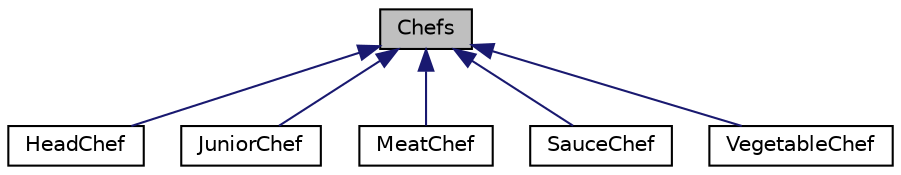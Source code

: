 digraph "Chefs"
{
 // LATEX_PDF_SIZE
  edge [fontname="Helvetica",fontsize="10",labelfontname="Helvetica",labelfontsize="10"];
  node [fontname="Helvetica",fontsize="10",shape=record];
  Node1 [label="Chefs",height=0.2,width=0.4,color="black", fillcolor="grey75", style="filled", fontcolor="black",tooltip="The Chefs class represents the base class for different chef types in the restaurant."];
  Node1 -> Node2 [dir="back",color="midnightblue",fontsize="10",style="solid"];
  Node2 [label="HeadChef",height=0.2,width=0.4,color="black", fillcolor="white", style="filled",URL="$classHeadChef.html",tooltip="The HeadChef class represents the main chef responsible for preparing dishes."];
  Node1 -> Node3 [dir="back",color="midnightblue",fontsize="10",style="solid"];
  Node3 [label="JuniorChef",height=0.2,width=0.4,color="black", fillcolor="white", style="filled",URL="$classJuniorChef.html",tooltip="The JuniorChef class represents a junior chef responsible for preparing dishes."];
  Node1 -> Node4 [dir="back",color="midnightblue",fontsize="10",style="solid"];
  Node4 [label="MeatChef",height=0.2,width=0.4,color="black", fillcolor="white", style="filled",URL="$classMeatChef.html",tooltip="The MeatChef class represents a chef specializing in meat dishes."];
  Node1 -> Node5 [dir="back",color="midnightblue",fontsize="10",style="solid"];
  Node5 [label="SauceChef",height=0.2,width=0.4,color="black", fillcolor="white", style="filled",URL="$classSauceChef.html",tooltip="The SauceChef class represents a chef specialized in sauce-based dishes."];
  Node1 -> Node6 [dir="back",color="midnightblue",fontsize="10",style="solid"];
  Node6 [label="VegetableChef",height=0.2,width=0.4,color="black", fillcolor="white", style="filled",URL="$classVegetableChef.html",tooltip="The VegetableChef class represents a chef specialized in vegetable dishes."];
}
